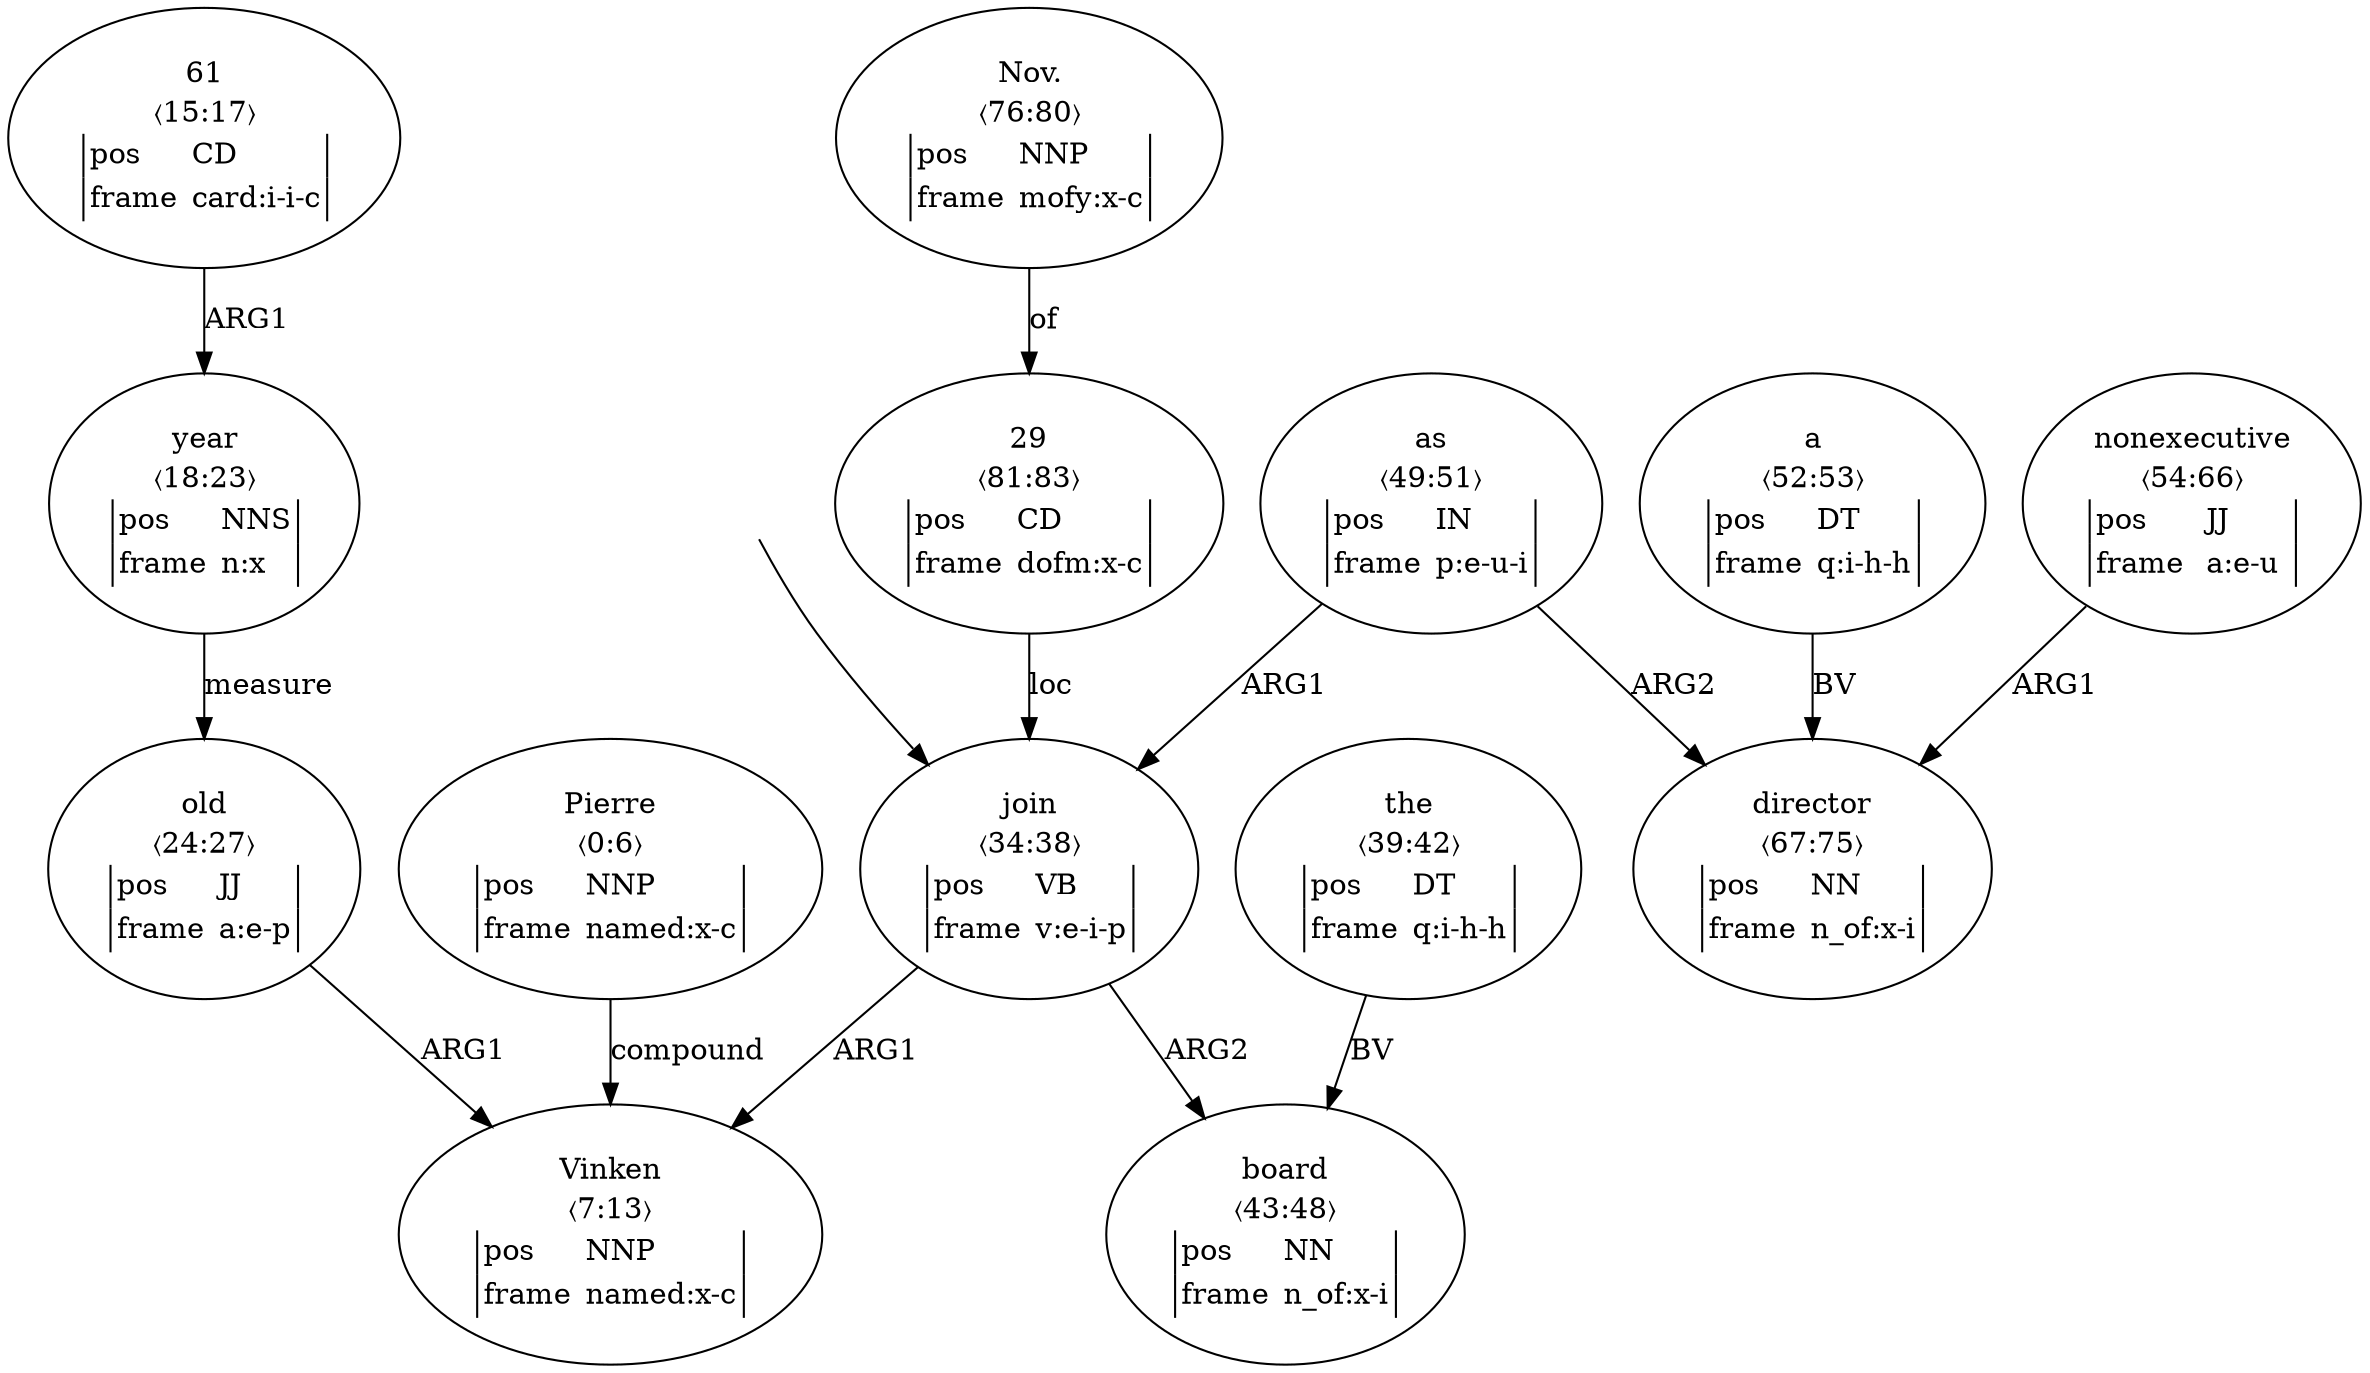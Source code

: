 digraph "20001001" {
  top [ style=invis ];
  top -> 8;
  0 [ label=<<table align="center" border="0" cellspacing="0"><tr><td colspan="2">Pierre</td></tr><tr><td colspan="2">〈0:6〉</td></tr><tr><td sides="l" border="1" align="left">pos</td><td sides="r" border="1" align="left">NNP</td></tr><tr><td sides="l" border="1" align="left">frame</td><td sides="r" border="1" align="left">named:x-c</td></tr></table>> ];
  1 [ label=<<table align="center" border="0" cellspacing="0"><tr><td colspan="2">Vinken</td></tr><tr><td colspan="2">〈7:13〉</td></tr><tr><td sides="l" border="1" align="left">pos</td><td sides="r" border="1" align="left">NNP</td></tr><tr><td sides="l" border="1" align="left">frame</td><td sides="r" border="1" align="left">named:x-c</td></tr></table>> ];
  3 [ label=<<table align="center" border="0" cellspacing="0"><tr><td colspan="2">61</td></tr><tr><td colspan="2">〈15:17〉</td></tr><tr><td sides="l" border="1" align="left">pos</td><td sides="r" border="1" align="left">CD</td></tr><tr><td sides="l" border="1" align="left">frame</td><td sides="r" border="1" align="left">card:i-i-c</td></tr></table>> ];
  4 [ label=<<table align="center" border="0" cellspacing="0"><tr><td colspan="2">year</td></tr><tr><td colspan="2">〈18:23〉</td></tr><tr><td sides="l" border="1" align="left">pos</td><td sides="r" border="1" align="left">NNS</td></tr><tr><td sides="l" border="1" align="left">frame</td><td sides="r" border="1" align="left">n:x</td></tr></table>> ];
  5 [ label=<<table align="center" border="0" cellspacing="0"><tr><td colspan="2">old</td></tr><tr><td colspan="2">〈24:27〉</td></tr><tr><td sides="l" border="1" align="left">pos</td><td sides="r" border="1" align="left">JJ</td></tr><tr><td sides="l" border="1" align="left">frame</td><td sides="r" border="1" align="left">a:e-p</td></tr></table>> ];
  8 [ label=<<table align="center" border="0" cellspacing="0"><tr><td colspan="2">join</td></tr><tr><td colspan="2">〈34:38〉</td></tr><tr><td sides="l" border="1" align="left">pos</td><td sides="r" border="1" align="left">VB</td></tr><tr><td sides="l" border="1" align="left">frame</td><td sides="r" border="1" align="left">v:e-i-p</td></tr></table>> ];
  9 [ label=<<table align="center" border="0" cellspacing="0"><tr><td colspan="2">the</td></tr><tr><td colspan="2">〈39:42〉</td></tr><tr><td sides="l" border="1" align="left">pos</td><td sides="r" border="1" align="left">DT</td></tr><tr><td sides="l" border="1" align="left">frame</td><td sides="r" border="1" align="left">q:i-h-h</td></tr></table>> ];
  10 [ label=<<table align="center" border="0" cellspacing="0"><tr><td colspan="2">board</td></tr><tr><td colspan="2">〈43:48〉</td></tr><tr><td sides="l" border="1" align="left">pos</td><td sides="r" border="1" align="left">NN</td></tr><tr><td sides="l" border="1" align="left">frame</td><td sides="r" border="1" align="left">n_of:x-i</td></tr></table>> ];
  11 [ label=<<table align="center" border="0" cellspacing="0"><tr><td colspan="2">as</td></tr><tr><td colspan="2">〈49:51〉</td></tr><tr><td sides="l" border="1" align="left">pos</td><td sides="r" border="1" align="left">IN</td></tr><tr><td sides="l" border="1" align="left">frame</td><td sides="r" border="1" align="left">p:e-u-i</td></tr></table>> ];
  12 [ label=<<table align="center" border="0" cellspacing="0"><tr><td colspan="2">a</td></tr><tr><td colspan="2">〈52:53〉</td></tr><tr><td sides="l" border="1" align="left">pos</td><td sides="r" border="1" align="left">DT</td></tr><tr><td sides="l" border="1" align="left">frame</td><td sides="r" border="1" align="left">q:i-h-h</td></tr></table>> ];
  13 [ label=<<table align="center" border="0" cellspacing="0"><tr><td colspan="2">nonexecutive</td></tr><tr><td colspan="2">〈54:66〉</td></tr><tr><td sides="l" border="1" align="left">pos</td><td sides="r" border="1" align="left">JJ</td></tr><tr><td sides="l" border="1" align="left">frame</td><td sides="r" border="1" align="left">a:e-u</td></tr></table>> ];
  14 [ label=<<table align="center" border="0" cellspacing="0"><tr><td colspan="2">director</td></tr><tr><td colspan="2">〈67:75〉</td></tr><tr><td sides="l" border="1" align="left">pos</td><td sides="r" border="1" align="left">NN</td></tr><tr><td sides="l" border="1" align="left">frame</td><td sides="r" border="1" align="left">n_of:x-i</td></tr></table>> ];
  15 [ label=<<table align="center" border="0" cellspacing="0"><tr><td colspan="2">Nov.</td></tr><tr><td colspan="2">〈76:80〉</td></tr><tr><td sides="l" border="1" align="left">pos</td><td sides="r" border="1" align="left">NNP</td></tr><tr><td sides="l" border="1" align="left">frame</td><td sides="r" border="1" align="left">mofy:x-c</td></tr></table>> ];
  16 [ label=<<table align="center" border="0" cellspacing="0"><tr><td colspan="2">29</td></tr><tr><td colspan="2">〈81:83〉</td></tr><tr><td sides="l" border="1" align="left">pos</td><td sides="r" border="1" align="left">CD</td></tr><tr><td sides="l" border="1" align="left">frame</td><td sides="r" border="1" align="left">dofm:x-c</td></tr></table>> ];
  16 -> 8 [ label="loc" ];
  9 -> 10 [ label="BV" ];
  13 -> 14 [ label="ARG1" ];
  3 -> 4 [ label="ARG1" ];
  5 -> 1 [ label="ARG1" ];
  11 -> 8 [ label="ARG1" ];
  15 -> 16 [ label="of" ];
  11 -> 14 [ label="ARG2" ];
  4 -> 5 [ label="measure" ];
  8 -> 1 [ label="ARG1" ];
  8 -> 10 [ label="ARG2" ];
  0 -> 1 [ label="compound" ];
  12 -> 14 [ label="BV" ];
}

